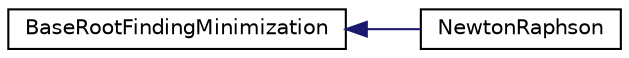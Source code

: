 digraph "Graphical Class Hierarchy"
{
  edge [fontname="Helvetica",fontsize="10",labelfontname="Helvetica",labelfontsize="10"];
  node [fontname="Helvetica",fontsize="10",shape=record];
  rankdir="LR";
  Node0 [label="BaseRootFindingMinimization",height=0.2,width=0.4,color="black", fillcolor="white", style="filled",URL="$classBaseRootFindingMinimization.html",tooltip="NewtonRaphson. "];
  Node0 -> Node1 [dir="back",color="midnightblue",fontsize="10",style="solid",fontname="Helvetica"];
  Node1 [label="NewtonRaphson",height=0.2,width=0.4,color="black", fillcolor="white", style="filled",URL="$classNewtonRaphson.html"];
}
